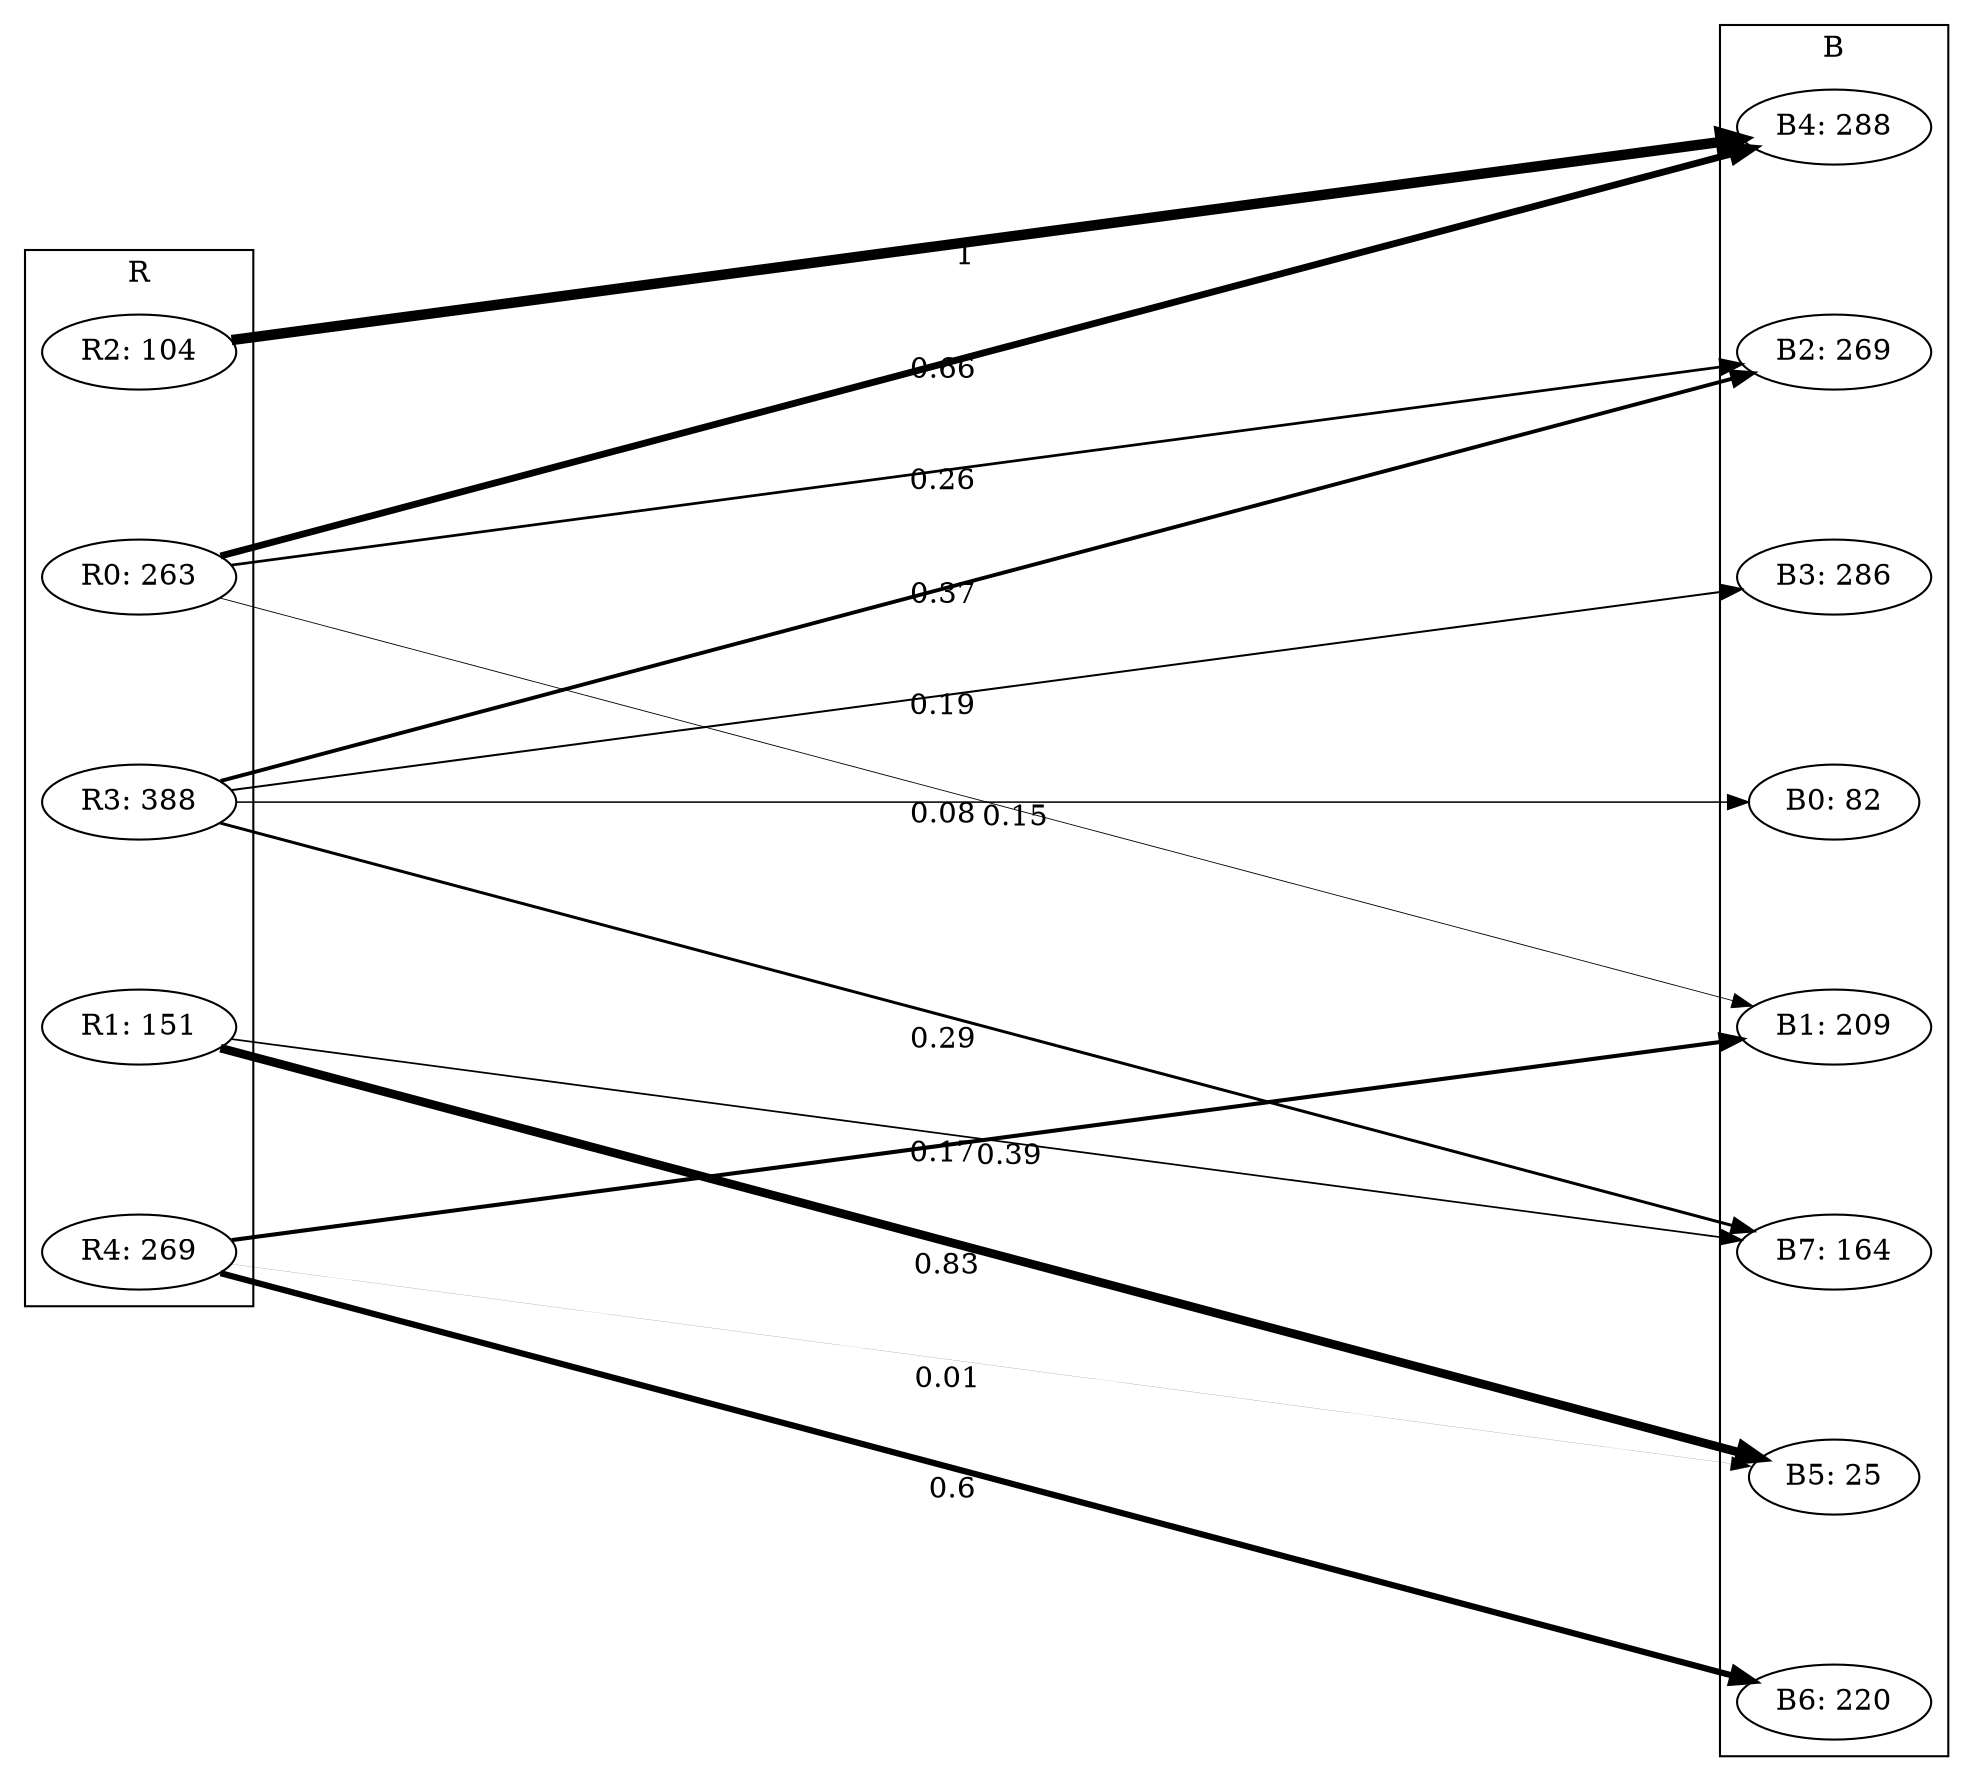 digraph {
splines=line;
nodesep = 1;
ranksep = 10;
rankdir=LR
ordering=out;
subgraph cluster_0 {
    ordering=out;
label="R";
R0[label="R0: 263"];
R1[label="R1: 151"];
R2[label="R2: 104"];
R3[label="R3: 388"];
R4[label="R4: 269"];
}
subgraph cluster_1 {
    ordering=out;
label="B";
B0[label="B0: 82"];
B1[label="B1: 209"];
B2[label="B2: 269"];
B3[label="B3: 286"];
B4[label="B4: 288"];
B5[label="B5: 25"];
B6[label="B6: 220"];
B7[label="B7: 164"];
}
R3-> B0[penwidth="0.74",xlabel="0.15",labeldistance=7];
R0-> B1[penwidth="0.42",xlabel="0.08",labeldistance=7];
R4-> B1[penwidth="1.96",xlabel="0.39",labeldistance=7];
R0-> B2[penwidth="1.3",xlabel="0.26",labeldistance=7];
R3-> B2[penwidth="1.86",xlabel="0.37",labeldistance=7];
R3-> B3[penwidth="0.96",xlabel="0.19",labeldistance=7];
R0-> B4[penwidth="3.28",xlabel="0.66",labeldistance=7];
R2-> B4[penwidth="5",xlabel="1",labeldistance=7];
R1-> B5[penwidth="4.16",xlabel="0.83",labeldistance=7];
R4-> B5[penwidth="0.06",xlabel="0.01",labeldistance=7];
R4-> B6[penwidth="2.98",xlabel="0.6",labeldistance=7];
R1-> B7[penwidth="0.84",xlabel="0.17",labeldistance=7];
R3-> B7[penwidth="1.44",xlabel="0.29",labeldistance=7];
}
